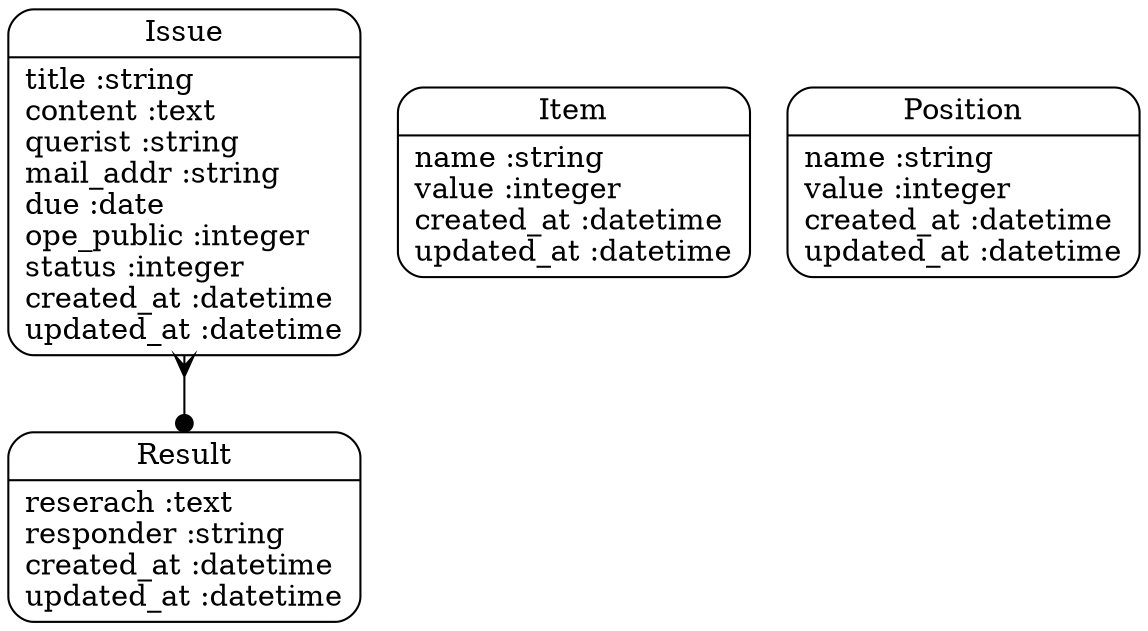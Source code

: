 digraph models_diagram {
	graph[overlap=false, splines=true]
	"Issue" [shape=Mrecord, label="{Issue|title :string\lcontent :text\lquerist :string\lmail_addr :string\ldue :date\lope_public :integer\lstatus :integer\lcreated_at :datetime\lupdated_at :datetime\l}"]
	"Item" [shape=Mrecord, label="{Item|name :string\lvalue :integer\lcreated_at :datetime\lupdated_at :datetime\l}"]
	"Position" [shape=Mrecord, label="{Position|name :string\lvalue :integer\lcreated_at :datetime\lupdated_at :datetime\l}"]
	"Result" [shape=Mrecord, label="{Result|reserach :text\lresponder :string\lcreated_at :datetime\lupdated_at :datetime\l}"]
	"Issue" -> "Result" [arrowtail=crow, arrowhead=dot, dir=both]
}
